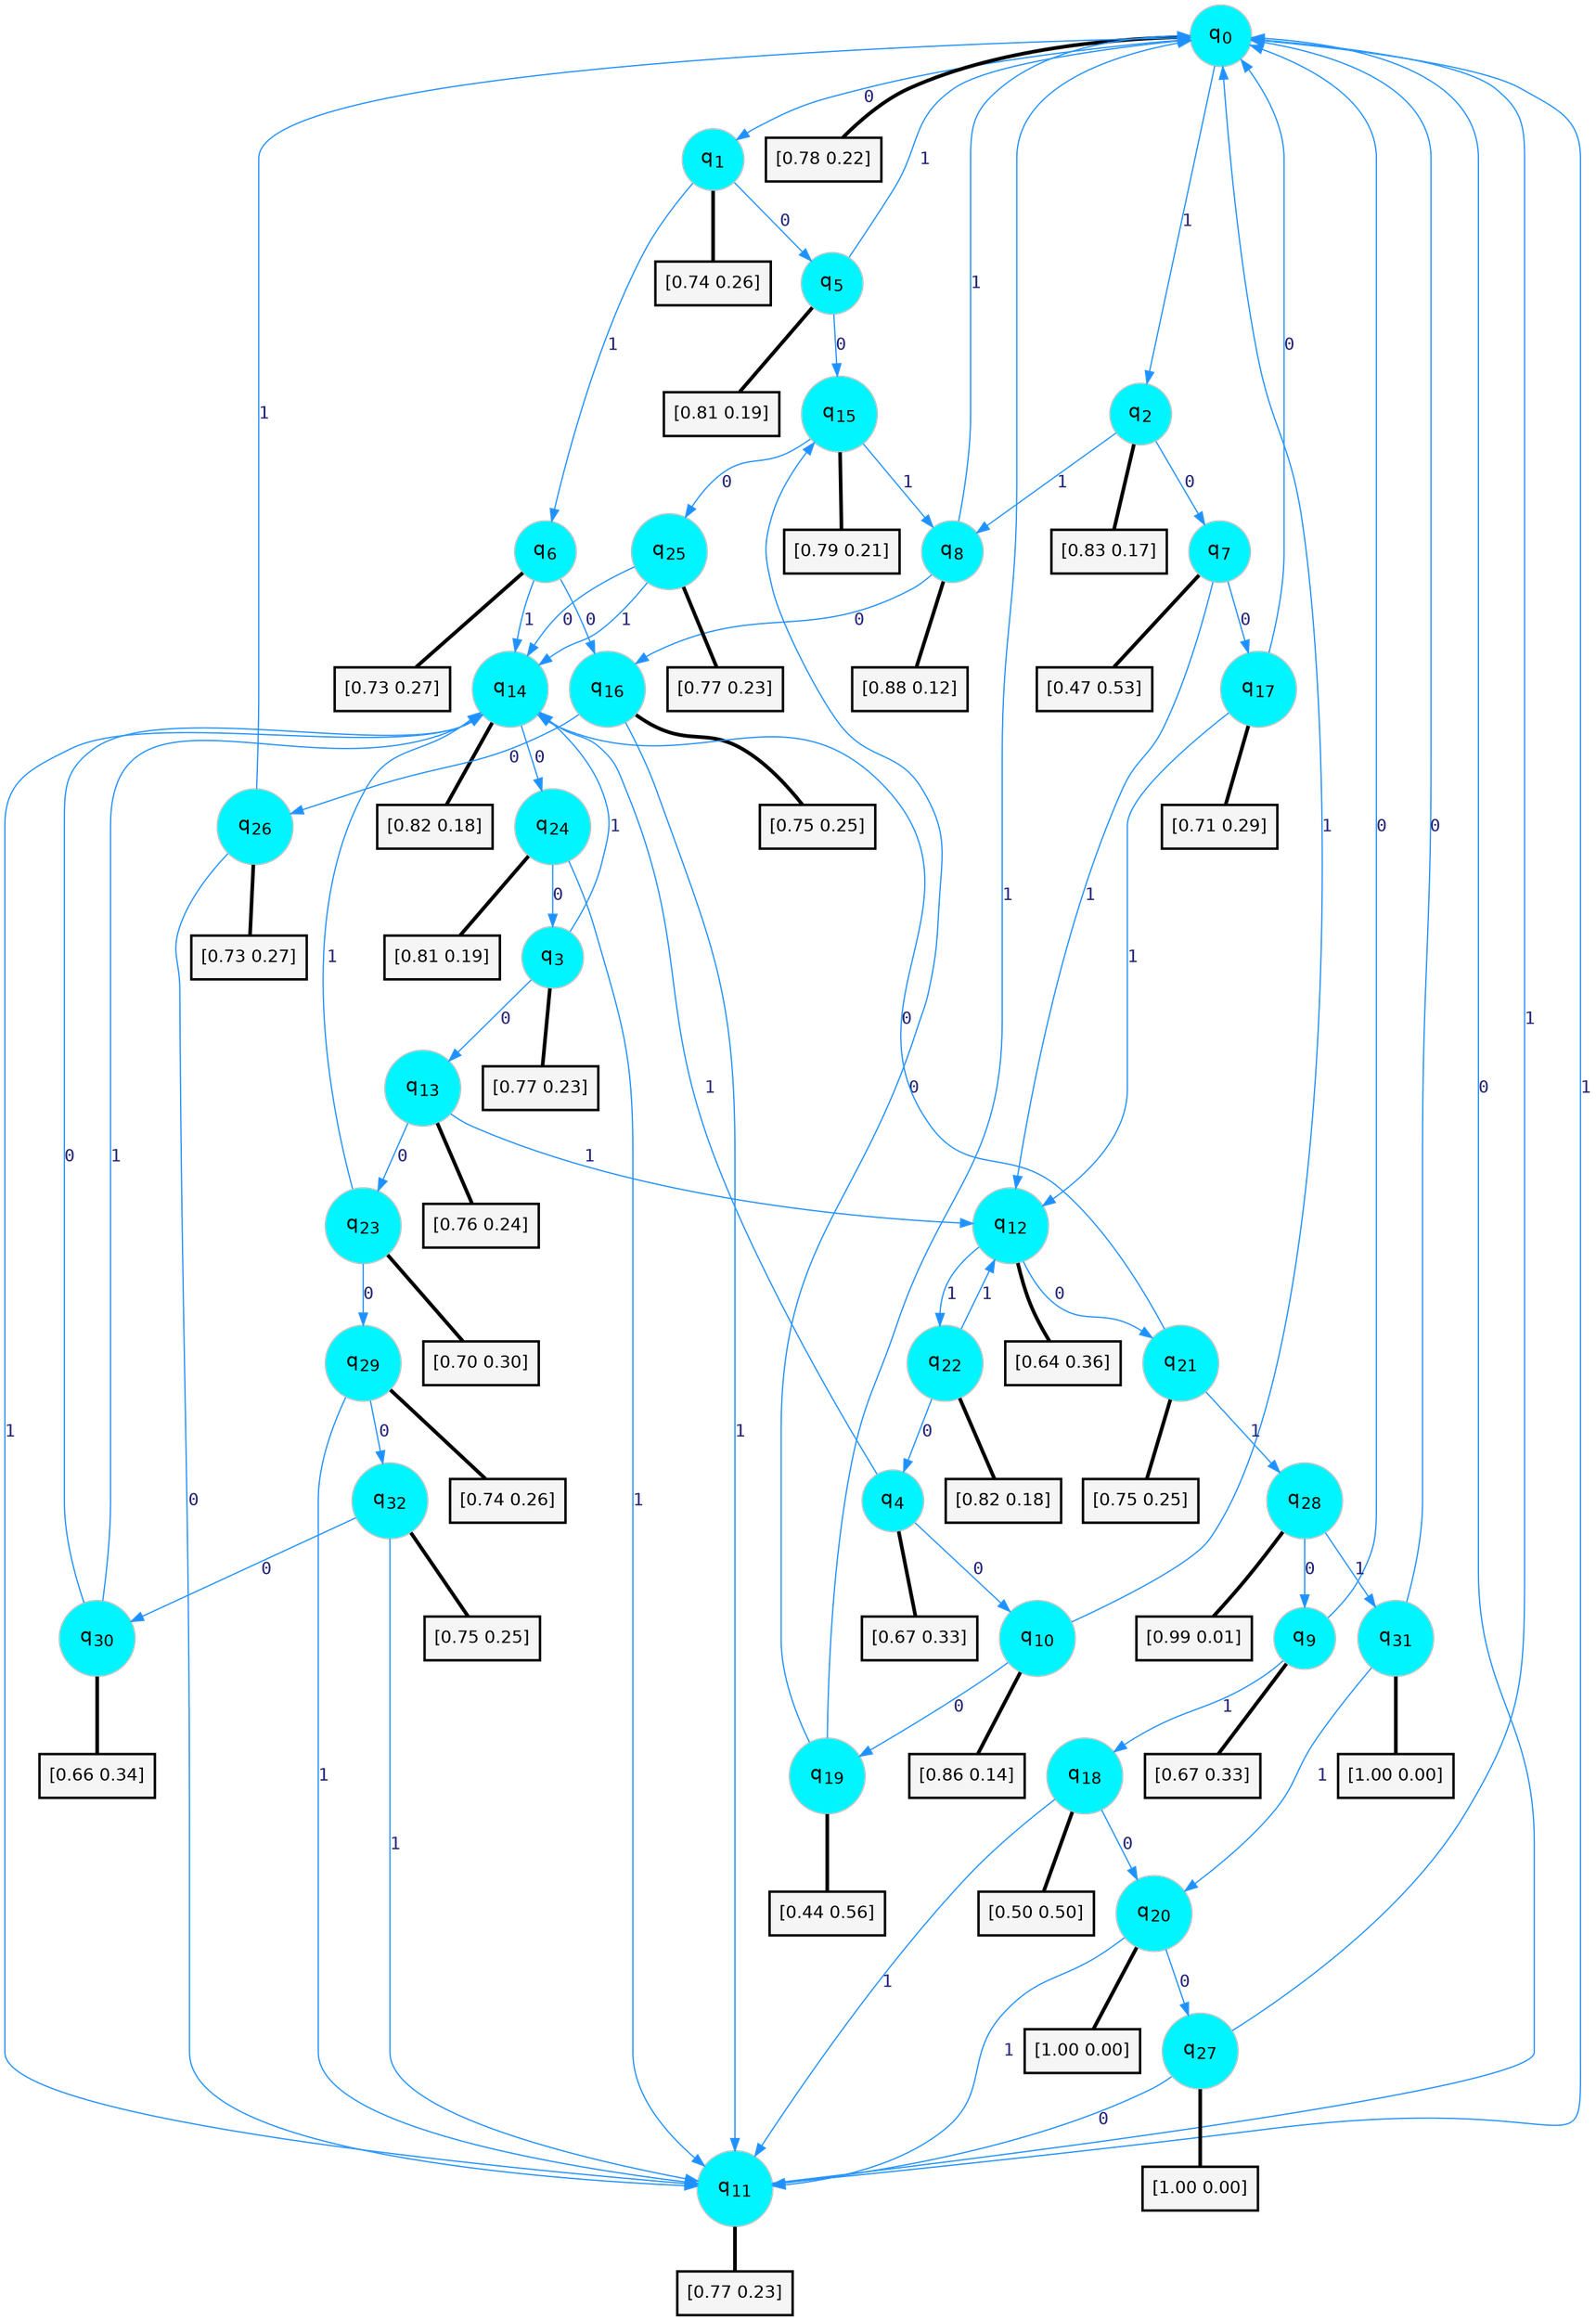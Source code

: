 digraph G {
graph [
bgcolor=transparent, dpi=300, rankdir=TD, size="40,25"];
node [
color=gray, fillcolor=turquoise1, fontcolor=black, fontname=Helvetica, fontsize=16, fontweight=bold, shape=circle, style=filled];
edge [
arrowsize=1, color=dodgerblue1, fontcolor=midnightblue, fontname=courier, fontweight=bold, penwidth=1, style=solid, weight=20];
0[label=<q<SUB>0</SUB>>];
1[label=<q<SUB>1</SUB>>];
2[label=<q<SUB>2</SUB>>];
3[label=<q<SUB>3</SUB>>];
4[label=<q<SUB>4</SUB>>];
5[label=<q<SUB>5</SUB>>];
6[label=<q<SUB>6</SUB>>];
7[label=<q<SUB>7</SUB>>];
8[label=<q<SUB>8</SUB>>];
9[label=<q<SUB>9</SUB>>];
10[label=<q<SUB>10</SUB>>];
11[label=<q<SUB>11</SUB>>];
12[label=<q<SUB>12</SUB>>];
13[label=<q<SUB>13</SUB>>];
14[label=<q<SUB>14</SUB>>];
15[label=<q<SUB>15</SUB>>];
16[label=<q<SUB>16</SUB>>];
17[label=<q<SUB>17</SUB>>];
18[label=<q<SUB>18</SUB>>];
19[label=<q<SUB>19</SUB>>];
20[label=<q<SUB>20</SUB>>];
21[label=<q<SUB>21</SUB>>];
22[label=<q<SUB>22</SUB>>];
23[label=<q<SUB>23</SUB>>];
24[label=<q<SUB>24</SUB>>];
25[label=<q<SUB>25</SUB>>];
26[label=<q<SUB>26</SUB>>];
27[label=<q<SUB>27</SUB>>];
28[label=<q<SUB>28</SUB>>];
29[label=<q<SUB>29</SUB>>];
30[label=<q<SUB>30</SUB>>];
31[label=<q<SUB>31</SUB>>];
32[label=<q<SUB>32</SUB>>];
33[label="[0.78 0.22]", shape=box,fontcolor=black, fontname=Helvetica, fontsize=14, penwidth=2, fillcolor=whitesmoke,color=black];
34[label="[0.74 0.26]", shape=box,fontcolor=black, fontname=Helvetica, fontsize=14, penwidth=2, fillcolor=whitesmoke,color=black];
35[label="[0.83 0.17]", shape=box,fontcolor=black, fontname=Helvetica, fontsize=14, penwidth=2, fillcolor=whitesmoke,color=black];
36[label="[0.77 0.23]", shape=box,fontcolor=black, fontname=Helvetica, fontsize=14, penwidth=2, fillcolor=whitesmoke,color=black];
37[label="[0.67 0.33]", shape=box,fontcolor=black, fontname=Helvetica, fontsize=14, penwidth=2, fillcolor=whitesmoke,color=black];
38[label="[0.81 0.19]", shape=box,fontcolor=black, fontname=Helvetica, fontsize=14, penwidth=2, fillcolor=whitesmoke,color=black];
39[label="[0.73 0.27]", shape=box,fontcolor=black, fontname=Helvetica, fontsize=14, penwidth=2, fillcolor=whitesmoke,color=black];
40[label="[0.47 0.53]", shape=box,fontcolor=black, fontname=Helvetica, fontsize=14, penwidth=2, fillcolor=whitesmoke,color=black];
41[label="[0.88 0.12]", shape=box,fontcolor=black, fontname=Helvetica, fontsize=14, penwidth=2, fillcolor=whitesmoke,color=black];
42[label="[0.67 0.33]", shape=box,fontcolor=black, fontname=Helvetica, fontsize=14, penwidth=2, fillcolor=whitesmoke,color=black];
43[label="[0.86 0.14]", shape=box,fontcolor=black, fontname=Helvetica, fontsize=14, penwidth=2, fillcolor=whitesmoke,color=black];
44[label="[0.77 0.23]", shape=box,fontcolor=black, fontname=Helvetica, fontsize=14, penwidth=2, fillcolor=whitesmoke,color=black];
45[label="[0.64 0.36]", shape=box,fontcolor=black, fontname=Helvetica, fontsize=14, penwidth=2, fillcolor=whitesmoke,color=black];
46[label="[0.76 0.24]", shape=box,fontcolor=black, fontname=Helvetica, fontsize=14, penwidth=2, fillcolor=whitesmoke,color=black];
47[label="[0.82 0.18]", shape=box,fontcolor=black, fontname=Helvetica, fontsize=14, penwidth=2, fillcolor=whitesmoke,color=black];
48[label="[0.79 0.21]", shape=box,fontcolor=black, fontname=Helvetica, fontsize=14, penwidth=2, fillcolor=whitesmoke,color=black];
49[label="[0.75 0.25]", shape=box,fontcolor=black, fontname=Helvetica, fontsize=14, penwidth=2, fillcolor=whitesmoke,color=black];
50[label="[0.71 0.29]", shape=box,fontcolor=black, fontname=Helvetica, fontsize=14, penwidth=2, fillcolor=whitesmoke,color=black];
51[label="[0.50 0.50]", shape=box,fontcolor=black, fontname=Helvetica, fontsize=14, penwidth=2, fillcolor=whitesmoke,color=black];
52[label="[0.44 0.56]", shape=box,fontcolor=black, fontname=Helvetica, fontsize=14, penwidth=2, fillcolor=whitesmoke,color=black];
53[label="[1.00 0.00]", shape=box,fontcolor=black, fontname=Helvetica, fontsize=14, penwidth=2, fillcolor=whitesmoke,color=black];
54[label="[0.75 0.25]", shape=box,fontcolor=black, fontname=Helvetica, fontsize=14, penwidth=2, fillcolor=whitesmoke,color=black];
55[label="[0.82 0.18]", shape=box,fontcolor=black, fontname=Helvetica, fontsize=14, penwidth=2, fillcolor=whitesmoke,color=black];
56[label="[0.70 0.30]", shape=box,fontcolor=black, fontname=Helvetica, fontsize=14, penwidth=2, fillcolor=whitesmoke,color=black];
57[label="[0.81 0.19]", shape=box,fontcolor=black, fontname=Helvetica, fontsize=14, penwidth=2, fillcolor=whitesmoke,color=black];
58[label="[0.77 0.23]", shape=box,fontcolor=black, fontname=Helvetica, fontsize=14, penwidth=2, fillcolor=whitesmoke,color=black];
59[label="[0.73 0.27]", shape=box,fontcolor=black, fontname=Helvetica, fontsize=14, penwidth=2, fillcolor=whitesmoke,color=black];
60[label="[1.00 0.00]", shape=box,fontcolor=black, fontname=Helvetica, fontsize=14, penwidth=2, fillcolor=whitesmoke,color=black];
61[label="[0.99 0.01]", shape=box,fontcolor=black, fontname=Helvetica, fontsize=14, penwidth=2, fillcolor=whitesmoke,color=black];
62[label="[0.74 0.26]", shape=box,fontcolor=black, fontname=Helvetica, fontsize=14, penwidth=2, fillcolor=whitesmoke,color=black];
63[label="[0.66 0.34]", shape=box,fontcolor=black, fontname=Helvetica, fontsize=14, penwidth=2, fillcolor=whitesmoke,color=black];
64[label="[1.00 0.00]", shape=box,fontcolor=black, fontname=Helvetica, fontsize=14, penwidth=2, fillcolor=whitesmoke,color=black];
65[label="[0.75 0.25]", shape=box,fontcolor=black, fontname=Helvetica, fontsize=14, penwidth=2, fillcolor=whitesmoke,color=black];
0->1 [label=0];
0->2 [label=1];
0->33 [arrowhead=none, penwidth=3,color=black];
1->5 [label=0];
1->6 [label=1];
1->34 [arrowhead=none, penwidth=3,color=black];
2->7 [label=0];
2->8 [label=1];
2->35 [arrowhead=none, penwidth=3,color=black];
3->13 [label=0];
3->14 [label=1];
3->36 [arrowhead=none, penwidth=3,color=black];
4->10 [label=0];
4->14 [label=1];
4->37 [arrowhead=none, penwidth=3,color=black];
5->15 [label=0];
5->0 [label=1];
5->38 [arrowhead=none, penwidth=3,color=black];
6->16 [label=0];
6->14 [label=1];
6->39 [arrowhead=none, penwidth=3,color=black];
7->17 [label=0];
7->12 [label=1];
7->40 [arrowhead=none, penwidth=3,color=black];
8->16 [label=0];
8->0 [label=1];
8->41 [arrowhead=none, penwidth=3,color=black];
9->0 [label=0];
9->18 [label=1];
9->42 [arrowhead=none, penwidth=3,color=black];
10->19 [label=0];
10->0 [label=1];
10->43 [arrowhead=none, penwidth=3,color=black];
11->0 [label=0];
11->0 [label=1];
11->44 [arrowhead=none, penwidth=3,color=black];
12->21 [label=0];
12->22 [label=1];
12->45 [arrowhead=none, penwidth=3,color=black];
13->23 [label=0];
13->12 [label=1];
13->46 [arrowhead=none, penwidth=3,color=black];
14->24 [label=0];
14->11 [label=1];
14->47 [arrowhead=none, penwidth=3,color=black];
15->25 [label=0];
15->8 [label=1];
15->48 [arrowhead=none, penwidth=3,color=black];
16->26 [label=0];
16->11 [label=1];
16->49 [arrowhead=none, penwidth=3,color=black];
17->0 [label=0];
17->12 [label=1];
17->50 [arrowhead=none, penwidth=3,color=black];
18->20 [label=0];
18->11 [label=1];
18->51 [arrowhead=none, penwidth=3,color=black];
19->15 [label=0];
19->0 [label=1];
19->52 [arrowhead=none, penwidth=3,color=black];
20->27 [label=0];
20->11 [label=1];
20->53 [arrowhead=none, penwidth=3,color=black];
21->14 [label=0];
21->28 [label=1];
21->54 [arrowhead=none, penwidth=3,color=black];
22->4 [label=0];
22->12 [label=1];
22->55 [arrowhead=none, penwidth=3,color=black];
23->29 [label=0];
23->14 [label=1];
23->56 [arrowhead=none, penwidth=3,color=black];
24->3 [label=0];
24->11 [label=1];
24->57 [arrowhead=none, penwidth=3,color=black];
25->14 [label=0];
25->14 [label=1];
25->58 [arrowhead=none, penwidth=3,color=black];
26->11 [label=0];
26->0 [label=1];
26->59 [arrowhead=none, penwidth=3,color=black];
27->11 [label=0];
27->0 [label=1];
27->60 [arrowhead=none, penwidth=3,color=black];
28->9 [label=0];
28->31 [label=1];
28->61 [arrowhead=none, penwidth=3,color=black];
29->32 [label=0];
29->11 [label=1];
29->62 [arrowhead=none, penwidth=3,color=black];
30->14 [label=0];
30->14 [label=1];
30->63 [arrowhead=none, penwidth=3,color=black];
31->0 [label=0];
31->20 [label=1];
31->64 [arrowhead=none, penwidth=3,color=black];
32->30 [label=0];
32->11 [label=1];
32->65 [arrowhead=none, penwidth=3,color=black];
}
